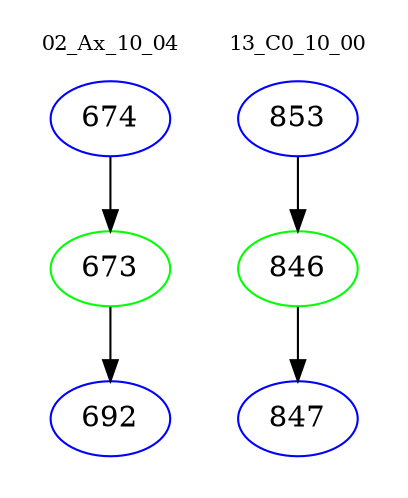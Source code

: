 digraph{
subgraph cluster_0 {
color = white
label = "02_Ax_10_04";
fontsize=10;
T0_674 [label="674", color="blue"]
T0_674 -> T0_673 [color="black"]
T0_673 [label="673", color="green"]
T0_673 -> T0_692 [color="black"]
T0_692 [label="692", color="blue"]
}
subgraph cluster_1 {
color = white
label = "13_C0_10_00";
fontsize=10;
T1_853 [label="853", color="blue"]
T1_853 -> T1_846 [color="black"]
T1_846 [label="846", color="green"]
T1_846 -> T1_847 [color="black"]
T1_847 [label="847", color="blue"]
}
}
